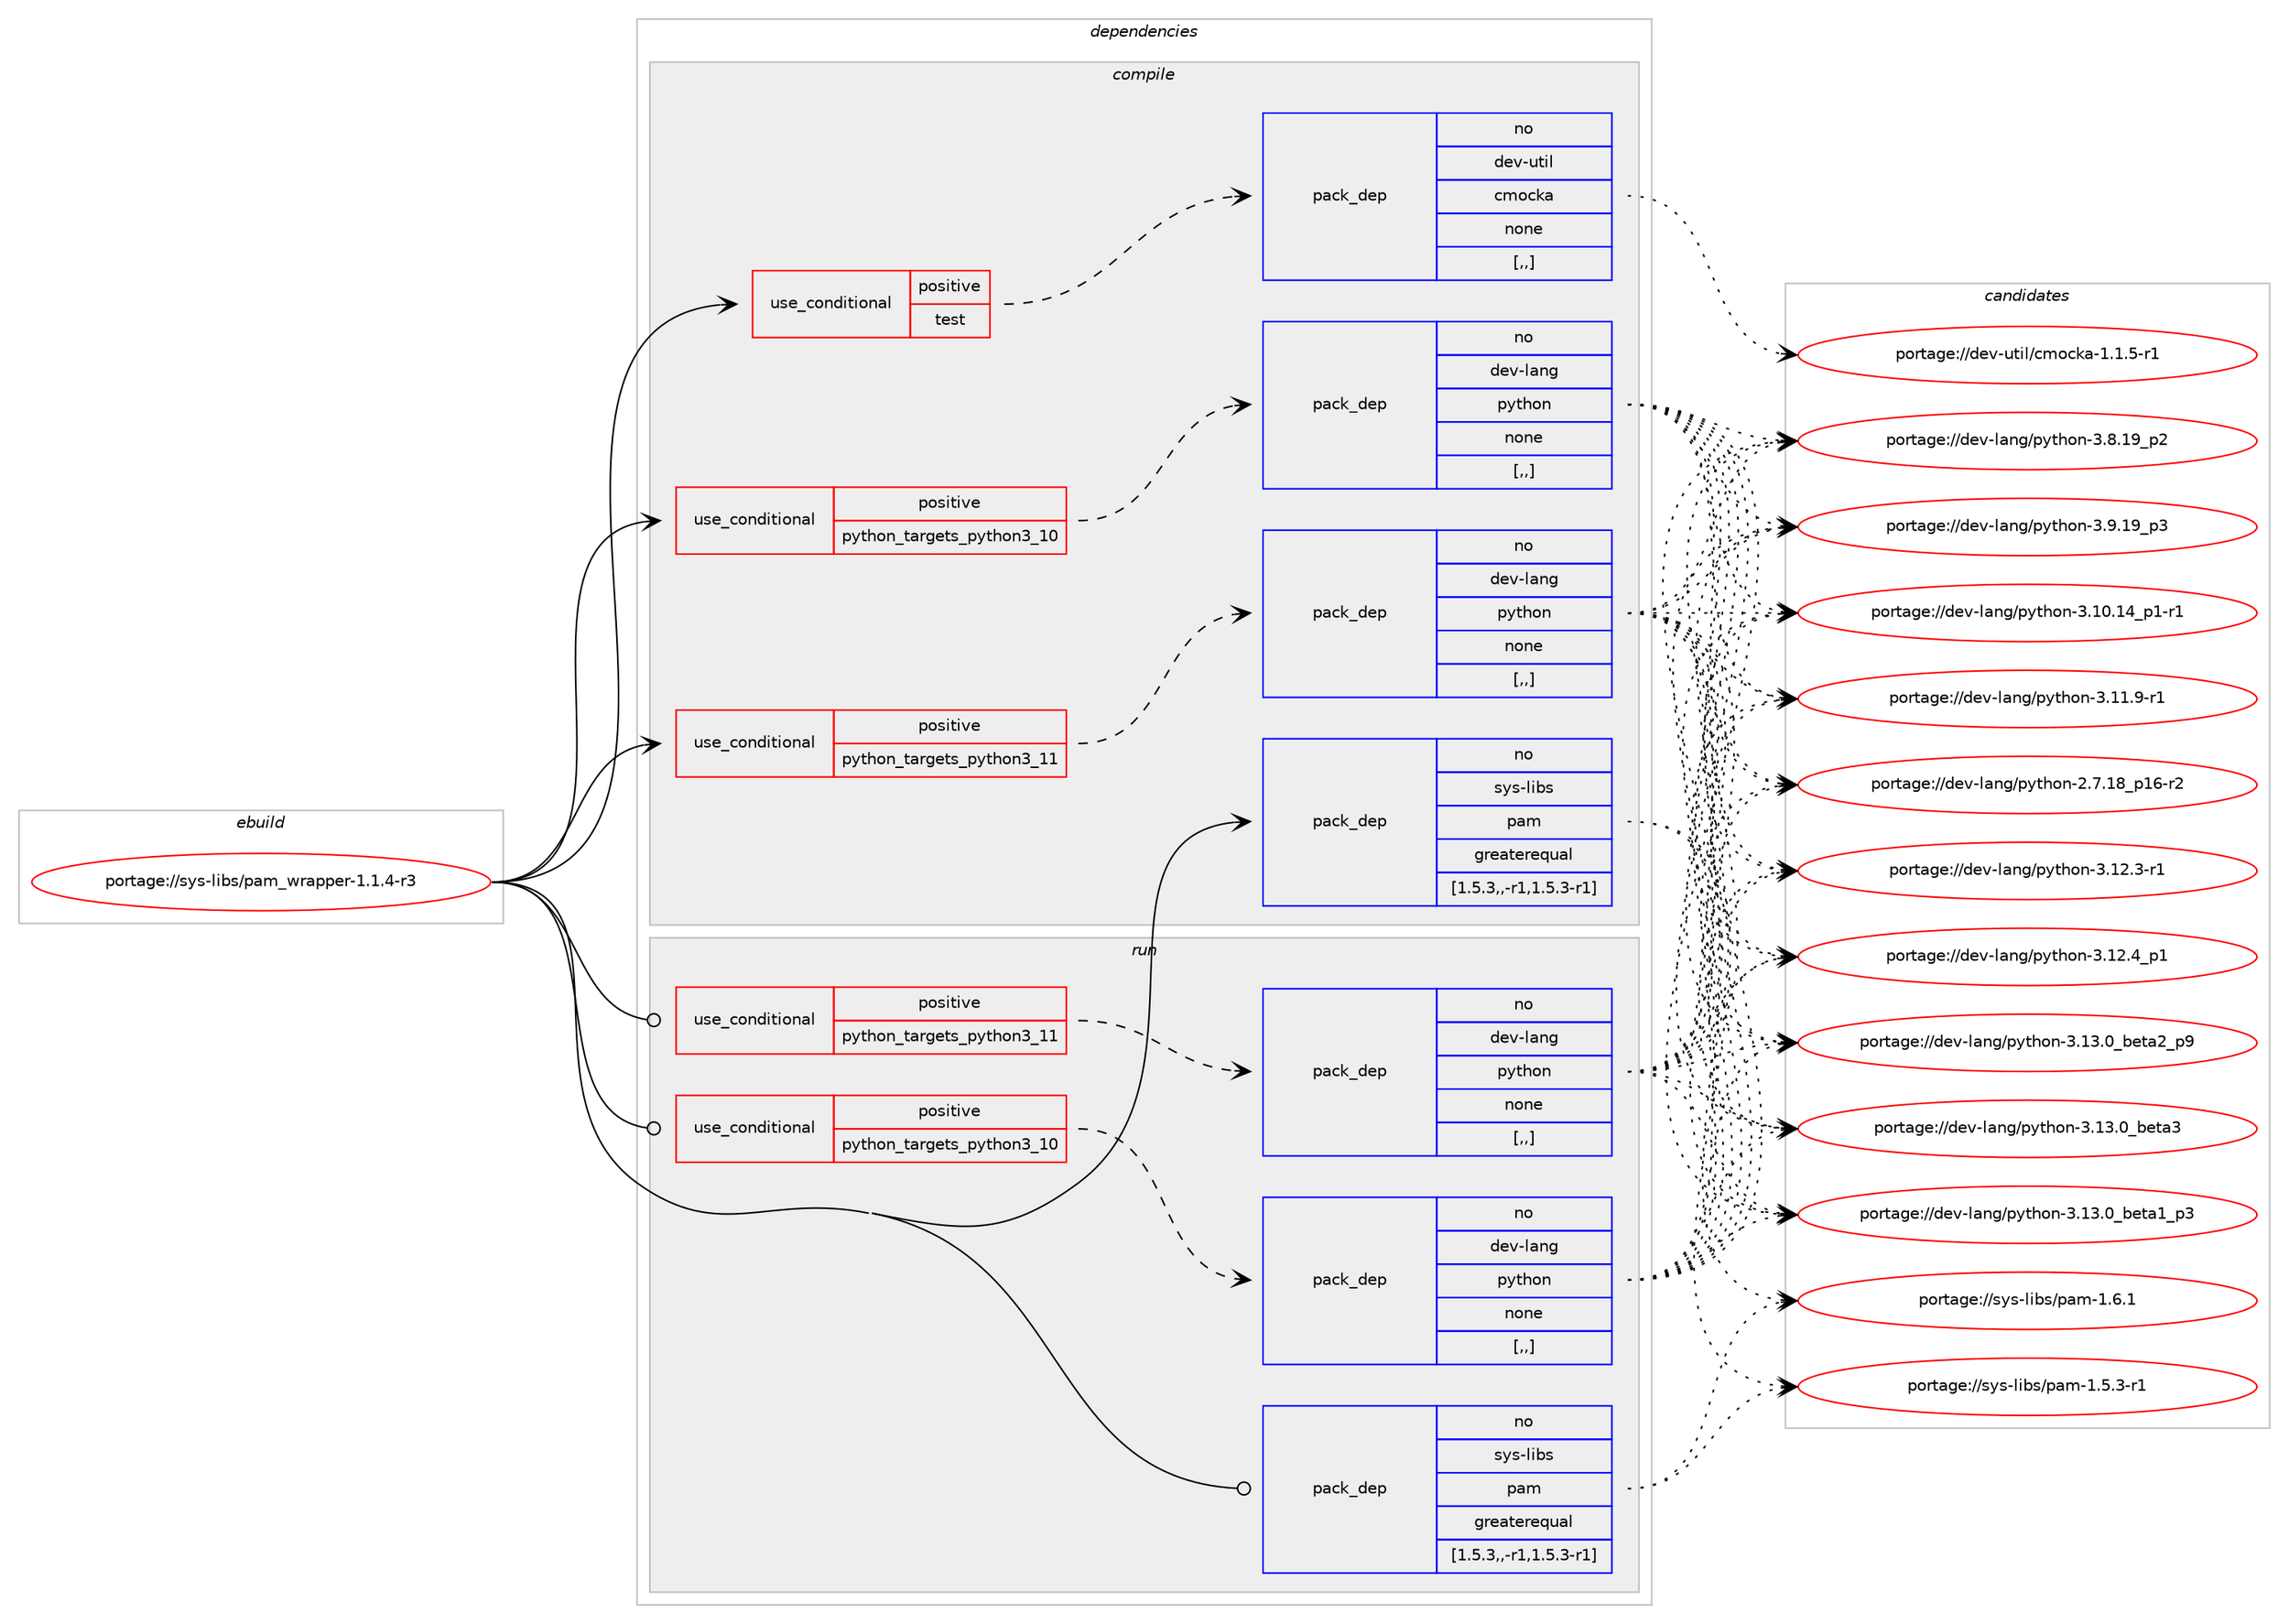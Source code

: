 digraph prolog {

# *************
# Graph options
# *************

newrank=true;
concentrate=true;
compound=true;
graph [rankdir=LR,fontname=Helvetica,fontsize=10,ranksep=1.5];#, ranksep=2.5, nodesep=0.2];
edge  [arrowhead=vee];
node  [fontname=Helvetica,fontsize=10];

# **********
# The ebuild
# **********

subgraph cluster_leftcol {
color=gray;
rank=same;
label=<<i>ebuild</i>>;
id [label="portage://sys-libs/pam_wrapper-1.1.4-r3", color=red, width=4, href="../sys-libs/pam_wrapper-1.1.4-r3.svg"];
}

# ****************
# The dependencies
# ****************

subgraph cluster_midcol {
color=gray;
label=<<i>dependencies</i>>;
subgraph cluster_compile {
fillcolor="#eeeeee";
style=filled;
label=<<i>compile</i>>;
subgraph cond115135 {
dependency431960 [label=<<TABLE BORDER="0" CELLBORDER="1" CELLSPACING="0" CELLPADDING="4"><TR><TD ROWSPAN="3" CELLPADDING="10">use_conditional</TD></TR><TR><TD>positive</TD></TR><TR><TD>python_targets_python3_10</TD></TR></TABLE>>, shape=none, color=red];
subgraph pack313900 {
dependency431961 [label=<<TABLE BORDER="0" CELLBORDER="1" CELLSPACING="0" CELLPADDING="4" WIDTH="220"><TR><TD ROWSPAN="6" CELLPADDING="30">pack_dep</TD></TR><TR><TD WIDTH="110">no</TD></TR><TR><TD>dev-lang</TD></TR><TR><TD>python</TD></TR><TR><TD>none</TD></TR><TR><TD>[,,]</TD></TR></TABLE>>, shape=none, color=blue];
}
dependency431960:e -> dependency431961:w [weight=20,style="dashed",arrowhead="vee"];
}
id:e -> dependency431960:w [weight=20,style="solid",arrowhead="vee"];
subgraph cond115136 {
dependency431962 [label=<<TABLE BORDER="0" CELLBORDER="1" CELLSPACING="0" CELLPADDING="4"><TR><TD ROWSPAN="3" CELLPADDING="10">use_conditional</TD></TR><TR><TD>positive</TD></TR><TR><TD>python_targets_python3_11</TD></TR></TABLE>>, shape=none, color=red];
subgraph pack313901 {
dependency431963 [label=<<TABLE BORDER="0" CELLBORDER="1" CELLSPACING="0" CELLPADDING="4" WIDTH="220"><TR><TD ROWSPAN="6" CELLPADDING="30">pack_dep</TD></TR><TR><TD WIDTH="110">no</TD></TR><TR><TD>dev-lang</TD></TR><TR><TD>python</TD></TR><TR><TD>none</TD></TR><TR><TD>[,,]</TD></TR></TABLE>>, shape=none, color=blue];
}
dependency431962:e -> dependency431963:w [weight=20,style="dashed",arrowhead="vee"];
}
id:e -> dependency431962:w [weight=20,style="solid",arrowhead="vee"];
subgraph cond115137 {
dependency431964 [label=<<TABLE BORDER="0" CELLBORDER="1" CELLSPACING="0" CELLPADDING="4"><TR><TD ROWSPAN="3" CELLPADDING="10">use_conditional</TD></TR><TR><TD>positive</TD></TR><TR><TD>test</TD></TR></TABLE>>, shape=none, color=red];
subgraph pack313902 {
dependency431965 [label=<<TABLE BORDER="0" CELLBORDER="1" CELLSPACING="0" CELLPADDING="4" WIDTH="220"><TR><TD ROWSPAN="6" CELLPADDING="30">pack_dep</TD></TR><TR><TD WIDTH="110">no</TD></TR><TR><TD>dev-util</TD></TR><TR><TD>cmocka</TD></TR><TR><TD>none</TD></TR><TR><TD>[,,]</TD></TR></TABLE>>, shape=none, color=blue];
}
dependency431964:e -> dependency431965:w [weight=20,style="dashed",arrowhead="vee"];
}
id:e -> dependency431964:w [weight=20,style="solid",arrowhead="vee"];
subgraph pack313903 {
dependency431966 [label=<<TABLE BORDER="0" CELLBORDER="1" CELLSPACING="0" CELLPADDING="4" WIDTH="220"><TR><TD ROWSPAN="6" CELLPADDING="30">pack_dep</TD></TR><TR><TD WIDTH="110">no</TD></TR><TR><TD>sys-libs</TD></TR><TR><TD>pam</TD></TR><TR><TD>greaterequal</TD></TR><TR><TD>[1.5.3,,-r1,1.5.3-r1]</TD></TR></TABLE>>, shape=none, color=blue];
}
id:e -> dependency431966:w [weight=20,style="solid",arrowhead="vee"];
}
subgraph cluster_compileandrun {
fillcolor="#eeeeee";
style=filled;
label=<<i>compile and run</i>>;
}
subgraph cluster_run {
fillcolor="#eeeeee";
style=filled;
label=<<i>run</i>>;
subgraph cond115138 {
dependency431967 [label=<<TABLE BORDER="0" CELLBORDER="1" CELLSPACING="0" CELLPADDING="4"><TR><TD ROWSPAN="3" CELLPADDING="10">use_conditional</TD></TR><TR><TD>positive</TD></TR><TR><TD>python_targets_python3_10</TD></TR></TABLE>>, shape=none, color=red];
subgraph pack313904 {
dependency431968 [label=<<TABLE BORDER="0" CELLBORDER="1" CELLSPACING="0" CELLPADDING="4" WIDTH="220"><TR><TD ROWSPAN="6" CELLPADDING="30">pack_dep</TD></TR><TR><TD WIDTH="110">no</TD></TR><TR><TD>dev-lang</TD></TR><TR><TD>python</TD></TR><TR><TD>none</TD></TR><TR><TD>[,,]</TD></TR></TABLE>>, shape=none, color=blue];
}
dependency431967:e -> dependency431968:w [weight=20,style="dashed",arrowhead="vee"];
}
id:e -> dependency431967:w [weight=20,style="solid",arrowhead="odot"];
subgraph cond115139 {
dependency431969 [label=<<TABLE BORDER="0" CELLBORDER="1" CELLSPACING="0" CELLPADDING="4"><TR><TD ROWSPAN="3" CELLPADDING="10">use_conditional</TD></TR><TR><TD>positive</TD></TR><TR><TD>python_targets_python3_11</TD></TR></TABLE>>, shape=none, color=red];
subgraph pack313905 {
dependency431970 [label=<<TABLE BORDER="0" CELLBORDER="1" CELLSPACING="0" CELLPADDING="4" WIDTH="220"><TR><TD ROWSPAN="6" CELLPADDING="30">pack_dep</TD></TR><TR><TD WIDTH="110">no</TD></TR><TR><TD>dev-lang</TD></TR><TR><TD>python</TD></TR><TR><TD>none</TD></TR><TR><TD>[,,]</TD></TR></TABLE>>, shape=none, color=blue];
}
dependency431969:e -> dependency431970:w [weight=20,style="dashed",arrowhead="vee"];
}
id:e -> dependency431969:w [weight=20,style="solid",arrowhead="odot"];
subgraph pack313906 {
dependency431971 [label=<<TABLE BORDER="0" CELLBORDER="1" CELLSPACING="0" CELLPADDING="4" WIDTH="220"><TR><TD ROWSPAN="6" CELLPADDING="30">pack_dep</TD></TR><TR><TD WIDTH="110">no</TD></TR><TR><TD>sys-libs</TD></TR><TR><TD>pam</TD></TR><TR><TD>greaterequal</TD></TR><TR><TD>[1.5.3,,-r1,1.5.3-r1]</TD></TR></TABLE>>, shape=none, color=blue];
}
id:e -> dependency431971:w [weight=20,style="solid",arrowhead="odot"];
}
}

# **************
# The candidates
# **************

subgraph cluster_choices {
rank=same;
color=gray;
label=<<i>candidates</i>>;

subgraph choice313900 {
color=black;
nodesep=1;
choice100101118451089711010347112121116104111110455046554649569511249544511450 [label="portage://dev-lang/python-2.7.18_p16-r2", color=red, width=4,href="../dev-lang/python-2.7.18_p16-r2.svg"];
choice100101118451089711010347112121116104111110455146494846495295112494511449 [label="portage://dev-lang/python-3.10.14_p1-r1", color=red, width=4,href="../dev-lang/python-3.10.14_p1-r1.svg"];
choice100101118451089711010347112121116104111110455146494946574511449 [label="portage://dev-lang/python-3.11.9-r1", color=red, width=4,href="../dev-lang/python-3.11.9-r1.svg"];
choice100101118451089711010347112121116104111110455146495046514511449 [label="portage://dev-lang/python-3.12.3-r1", color=red, width=4,href="../dev-lang/python-3.12.3-r1.svg"];
choice100101118451089711010347112121116104111110455146495046529511249 [label="portage://dev-lang/python-3.12.4_p1", color=red, width=4,href="../dev-lang/python-3.12.4_p1.svg"];
choice10010111845108971101034711212111610411111045514649514648959810111697499511251 [label="portage://dev-lang/python-3.13.0_beta1_p3", color=red, width=4,href="../dev-lang/python-3.13.0_beta1_p3.svg"];
choice10010111845108971101034711212111610411111045514649514648959810111697509511257 [label="portage://dev-lang/python-3.13.0_beta2_p9", color=red, width=4,href="../dev-lang/python-3.13.0_beta2_p9.svg"];
choice1001011184510897110103471121211161041111104551464951464895981011169751 [label="portage://dev-lang/python-3.13.0_beta3", color=red, width=4,href="../dev-lang/python-3.13.0_beta3.svg"];
choice100101118451089711010347112121116104111110455146564649579511250 [label="portage://dev-lang/python-3.8.19_p2", color=red, width=4,href="../dev-lang/python-3.8.19_p2.svg"];
choice100101118451089711010347112121116104111110455146574649579511251 [label="portage://dev-lang/python-3.9.19_p3", color=red, width=4,href="../dev-lang/python-3.9.19_p3.svg"];
dependency431961:e -> choice100101118451089711010347112121116104111110455046554649569511249544511450:w [style=dotted,weight="100"];
dependency431961:e -> choice100101118451089711010347112121116104111110455146494846495295112494511449:w [style=dotted,weight="100"];
dependency431961:e -> choice100101118451089711010347112121116104111110455146494946574511449:w [style=dotted,weight="100"];
dependency431961:e -> choice100101118451089711010347112121116104111110455146495046514511449:w [style=dotted,weight="100"];
dependency431961:e -> choice100101118451089711010347112121116104111110455146495046529511249:w [style=dotted,weight="100"];
dependency431961:e -> choice10010111845108971101034711212111610411111045514649514648959810111697499511251:w [style=dotted,weight="100"];
dependency431961:e -> choice10010111845108971101034711212111610411111045514649514648959810111697509511257:w [style=dotted,weight="100"];
dependency431961:e -> choice1001011184510897110103471121211161041111104551464951464895981011169751:w [style=dotted,weight="100"];
dependency431961:e -> choice100101118451089711010347112121116104111110455146564649579511250:w [style=dotted,weight="100"];
dependency431961:e -> choice100101118451089711010347112121116104111110455146574649579511251:w [style=dotted,weight="100"];
}
subgraph choice313901 {
color=black;
nodesep=1;
choice100101118451089711010347112121116104111110455046554649569511249544511450 [label="portage://dev-lang/python-2.7.18_p16-r2", color=red, width=4,href="../dev-lang/python-2.7.18_p16-r2.svg"];
choice100101118451089711010347112121116104111110455146494846495295112494511449 [label="portage://dev-lang/python-3.10.14_p1-r1", color=red, width=4,href="../dev-lang/python-3.10.14_p1-r1.svg"];
choice100101118451089711010347112121116104111110455146494946574511449 [label="portage://dev-lang/python-3.11.9-r1", color=red, width=4,href="../dev-lang/python-3.11.9-r1.svg"];
choice100101118451089711010347112121116104111110455146495046514511449 [label="portage://dev-lang/python-3.12.3-r1", color=red, width=4,href="../dev-lang/python-3.12.3-r1.svg"];
choice100101118451089711010347112121116104111110455146495046529511249 [label="portage://dev-lang/python-3.12.4_p1", color=red, width=4,href="../dev-lang/python-3.12.4_p1.svg"];
choice10010111845108971101034711212111610411111045514649514648959810111697499511251 [label="portage://dev-lang/python-3.13.0_beta1_p3", color=red, width=4,href="../dev-lang/python-3.13.0_beta1_p3.svg"];
choice10010111845108971101034711212111610411111045514649514648959810111697509511257 [label="portage://dev-lang/python-3.13.0_beta2_p9", color=red, width=4,href="../dev-lang/python-3.13.0_beta2_p9.svg"];
choice1001011184510897110103471121211161041111104551464951464895981011169751 [label="portage://dev-lang/python-3.13.0_beta3", color=red, width=4,href="../dev-lang/python-3.13.0_beta3.svg"];
choice100101118451089711010347112121116104111110455146564649579511250 [label="portage://dev-lang/python-3.8.19_p2", color=red, width=4,href="../dev-lang/python-3.8.19_p2.svg"];
choice100101118451089711010347112121116104111110455146574649579511251 [label="portage://dev-lang/python-3.9.19_p3", color=red, width=4,href="../dev-lang/python-3.9.19_p3.svg"];
dependency431963:e -> choice100101118451089711010347112121116104111110455046554649569511249544511450:w [style=dotted,weight="100"];
dependency431963:e -> choice100101118451089711010347112121116104111110455146494846495295112494511449:w [style=dotted,weight="100"];
dependency431963:e -> choice100101118451089711010347112121116104111110455146494946574511449:w [style=dotted,weight="100"];
dependency431963:e -> choice100101118451089711010347112121116104111110455146495046514511449:w [style=dotted,weight="100"];
dependency431963:e -> choice100101118451089711010347112121116104111110455146495046529511249:w [style=dotted,weight="100"];
dependency431963:e -> choice10010111845108971101034711212111610411111045514649514648959810111697499511251:w [style=dotted,weight="100"];
dependency431963:e -> choice10010111845108971101034711212111610411111045514649514648959810111697509511257:w [style=dotted,weight="100"];
dependency431963:e -> choice1001011184510897110103471121211161041111104551464951464895981011169751:w [style=dotted,weight="100"];
dependency431963:e -> choice100101118451089711010347112121116104111110455146564649579511250:w [style=dotted,weight="100"];
dependency431963:e -> choice100101118451089711010347112121116104111110455146574649579511251:w [style=dotted,weight="100"];
}
subgraph choice313902 {
color=black;
nodesep=1;
choice10010111845117116105108479910911199107974549464946534511449 [label="portage://dev-util/cmocka-1.1.5-r1", color=red, width=4,href="../dev-util/cmocka-1.1.5-r1.svg"];
dependency431965:e -> choice10010111845117116105108479910911199107974549464946534511449:w [style=dotted,weight="100"];
}
subgraph choice313903 {
color=black;
nodesep=1;
choice115121115451081059811547112971094549465346514511449 [label="portage://sys-libs/pam-1.5.3-r1", color=red, width=4,href="../sys-libs/pam-1.5.3-r1.svg"];
choice11512111545108105981154711297109454946544649 [label="portage://sys-libs/pam-1.6.1", color=red, width=4,href="../sys-libs/pam-1.6.1.svg"];
dependency431966:e -> choice115121115451081059811547112971094549465346514511449:w [style=dotted,weight="100"];
dependency431966:e -> choice11512111545108105981154711297109454946544649:w [style=dotted,weight="100"];
}
subgraph choice313904 {
color=black;
nodesep=1;
choice100101118451089711010347112121116104111110455046554649569511249544511450 [label="portage://dev-lang/python-2.7.18_p16-r2", color=red, width=4,href="../dev-lang/python-2.7.18_p16-r2.svg"];
choice100101118451089711010347112121116104111110455146494846495295112494511449 [label="portage://dev-lang/python-3.10.14_p1-r1", color=red, width=4,href="../dev-lang/python-3.10.14_p1-r1.svg"];
choice100101118451089711010347112121116104111110455146494946574511449 [label="portage://dev-lang/python-3.11.9-r1", color=red, width=4,href="../dev-lang/python-3.11.9-r1.svg"];
choice100101118451089711010347112121116104111110455146495046514511449 [label="portage://dev-lang/python-3.12.3-r1", color=red, width=4,href="../dev-lang/python-3.12.3-r1.svg"];
choice100101118451089711010347112121116104111110455146495046529511249 [label="portage://dev-lang/python-3.12.4_p1", color=red, width=4,href="../dev-lang/python-3.12.4_p1.svg"];
choice10010111845108971101034711212111610411111045514649514648959810111697499511251 [label="portage://dev-lang/python-3.13.0_beta1_p3", color=red, width=4,href="../dev-lang/python-3.13.0_beta1_p3.svg"];
choice10010111845108971101034711212111610411111045514649514648959810111697509511257 [label="portage://dev-lang/python-3.13.0_beta2_p9", color=red, width=4,href="../dev-lang/python-3.13.0_beta2_p9.svg"];
choice1001011184510897110103471121211161041111104551464951464895981011169751 [label="portage://dev-lang/python-3.13.0_beta3", color=red, width=4,href="../dev-lang/python-3.13.0_beta3.svg"];
choice100101118451089711010347112121116104111110455146564649579511250 [label="portage://dev-lang/python-3.8.19_p2", color=red, width=4,href="../dev-lang/python-3.8.19_p2.svg"];
choice100101118451089711010347112121116104111110455146574649579511251 [label="portage://dev-lang/python-3.9.19_p3", color=red, width=4,href="../dev-lang/python-3.9.19_p3.svg"];
dependency431968:e -> choice100101118451089711010347112121116104111110455046554649569511249544511450:w [style=dotted,weight="100"];
dependency431968:e -> choice100101118451089711010347112121116104111110455146494846495295112494511449:w [style=dotted,weight="100"];
dependency431968:e -> choice100101118451089711010347112121116104111110455146494946574511449:w [style=dotted,weight="100"];
dependency431968:e -> choice100101118451089711010347112121116104111110455146495046514511449:w [style=dotted,weight="100"];
dependency431968:e -> choice100101118451089711010347112121116104111110455146495046529511249:w [style=dotted,weight="100"];
dependency431968:e -> choice10010111845108971101034711212111610411111045514649514648959810111697499511251:w [style=dotted,weight="100"];
dependency431968:e -> choice10010111845108971101034711212111610411111045514649514648959810111697509511257:w [style=dotted,weight="100"];
dependency431968:e -> choice1001011184510897110103471121211161041111104551464951464895981011169751:w [style=dotted,weight="100"];
dependency431968:e -> choice100101118451089711010347112121116104111110455146564649579511250:w [style=dotted,weight="100"];
dependency431968:e -> choice100101118451089711010347112121116104111110455146574649579511251:w [style=dotted,weight="100"];
}
subgraph choice313905 {
color=black;
nodesep=1;
choice100101118451089711010347112121116104111110455046554649569511249544511450 [label="portage://dev-lang/python-2.7.18_p16-r2", color=red, width=4,href="../dev-lang/python-2.7.18_p16-r2.svg"];
choice100101118451089711010347112121116104111110455146494846495295112494511449 [label="portage://dev-lang/python-3.10.14_p1-r1", color=red, width=4,href="../dev-lang/python-3.10.14_p1-r1.svg"];
choice100101118451089711010347112121116104111110455146494946574511449 [label="portage://dev-lang/python-3.11.9-r1", color=red, width=4,href="../dev-lang/python-3.11.9-r1.svg"];
choice100101118451089711010347112121116104111110455146495046514511449 [label="portage://dev-lang/python-3.12.3-r1", color=red, width=4,href="../dev-lang/python-3.12.3-r1.svg"];
choice100101118451089711010347112121116104111110455146495046529511249 [label="portage://dev-lang/python-3.12.4_p1", color=red, width=4,href="../dev-lang/python-3.12.4_p1.svg"];
choice10010111845108971101034711212111610411111045514649514648959810111697499511251 [label="portage://dev-lang/python-3.13.0_beta1_p3", color=red, width=4,href="../dev-lang/python-3.13.0_beta1_p3.svg"];
choice10010111845108971101034711212111610411111045514649514648959810111697509511257 [label="portage://dev-lang/python-3.13.0_beta2_p9", color=red, width=4,href="../dev-lang/python-3.13.0_beta2_p9.svg"];
choice1001011184510897110103471121211161041111104551464951464895981011169751 [label="portage://dev-lang/python-3.13.0_beta3", color=red, width=4,href="../dev-lang/python-3.13.0_beta3.svg"];
choice100101118451089711010347112121116104111110455146564649579511250 [label="portage://dev-lang/python-3.8.19_p2", color=red, width=4,href="../dev-lang/python-3.8.19_p2.svg"];
choice100101118451089711010347112121116104111110455146574649579511251 [label="portage://dev-lang/python-3.9.19_p3", color=red, width=4,href="../dev-lang/python-3.9.19_p3.svg"];
dependency431970:e -> choice100101118451089711010347112121116104111110455046554649569511249544511450:w [style=dotted,weight="100"];
dependency431970:e -> choice100101118451089711010347112121116104111110455146494846495295112494511449:w [style=dotted,weight="100"];
dependency431970:e -> choice100101118451089711010347112121116104111110455146494946574511449:w [style=dotted,weight="100"];
dependency431970:e -> choice100101118451089711010347112121116104111110455146495046514511449:w [style=dotted,weight="100"];
dependency431970:e -> choice100101118451089711010347112121116104111110455146495046529511249:w [style=dotted,weight="100"];
dependency431970:e -> choice10010111845108971101034711212111610411111045514649514648959810111697499511251:w [style=dotted,weight="100"];
dependency431970:e -> choice10010111845108971101034711212111610411111045514649514648959810111697509511257:w [style=dotted,weight="100"];
dependency431970:e -> choice1001011184510897110103471121211161041111104551464951464895981011169751:w [style=dotted,weight="100"];
dependency431970:e -> choice100101118451089711010347112121116104111110455146564649579511250:w [style=dotted,weight="100"];
dependency431970:e -> choice100101118451089711010347112121116104111110455146574649579511251:w [style=dotted,weight="100"];
}
subgraph choice313906 {
color=black;
nodesep=1;
choice115121115451081059811547112971094549465346514511449 [label="portage://sys-libs/pam-1.5.3-r1", color=red, width=4,href="../sys-libs/pam-1.5.3-r1.svg"];
choice11512111545108105981154711297109454946544649 [label="portage://sys-libs/pam-1.6.1", color=red, width=4,href="../sys-libs/pam-1.6.1.svg"];
dependency431971:e -> choice115121115451081059811547112971094549465346514511449:w [style=dotted,weight="100"];
dependency431971:e -> choice11512111545108105981154711297109454946544649:w [style=dotted,weight="100"];
}
}

}
